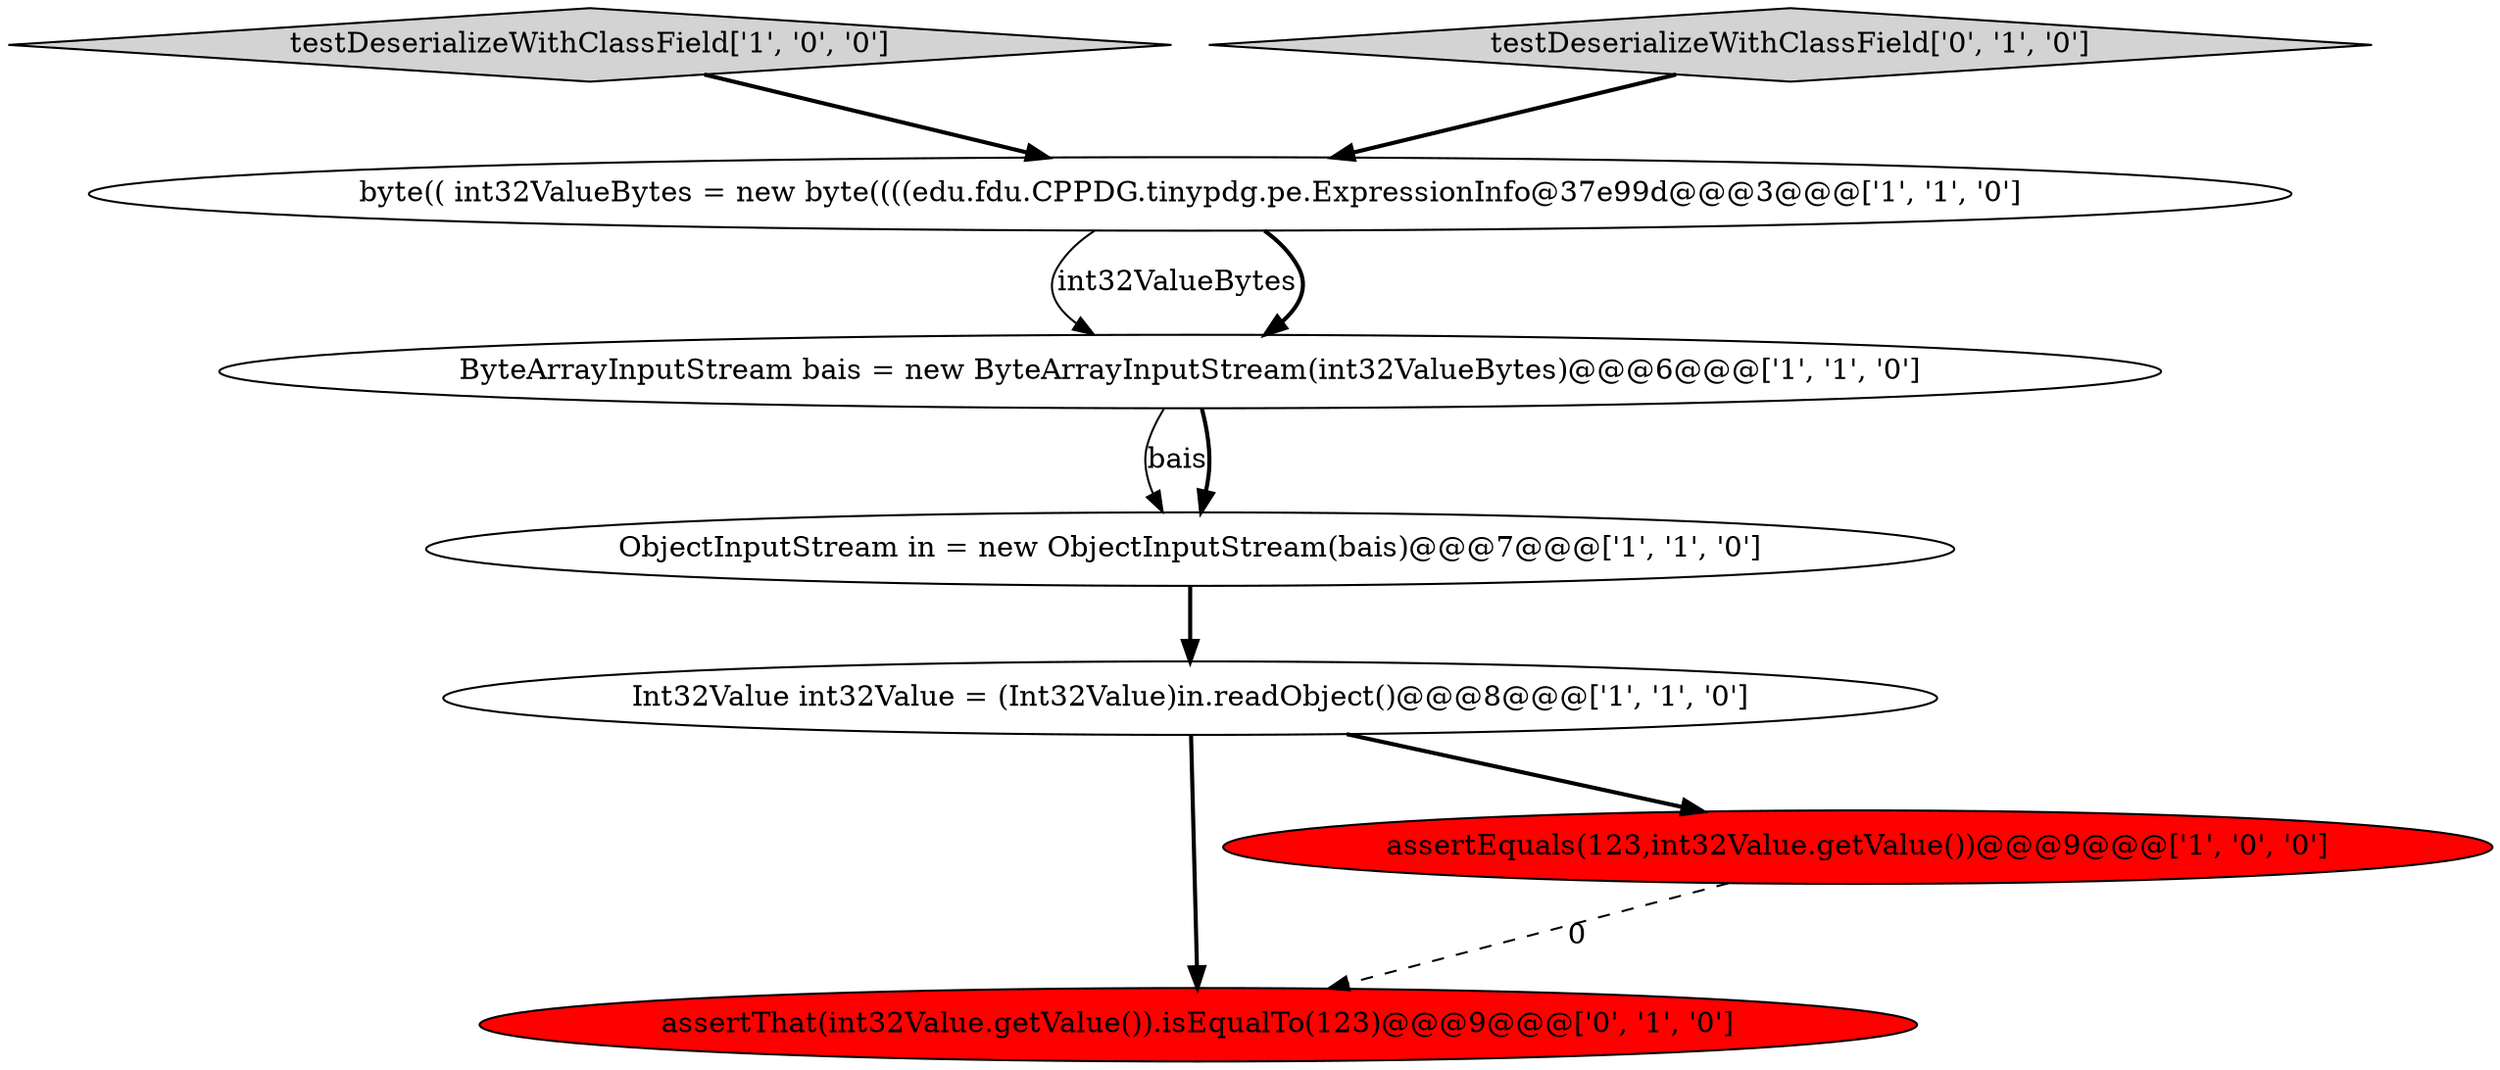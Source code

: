 digraph {
0 [style = filled, label = "Int32Value int32Value = (Int32Value)in.readObject()@@@8@@@['1', '1', '0']", fillcolor = white, shape = ellipse image = "AAA0AAABBB1BBB"];
7 [style = filled, label = "assertThat(int32Value.getValue()).isEqualTo(123)@@@9@@@['0', '1', '0']", fillcolor = red, shape = ellipse image = "AAA1AAABBB2BBB"];
5 [style = filled, label = "testDeserializeWithClassField['1', '0', '0']", fillcolor = lightgray, shape = diamond image = "AAA0AAABBB1BBB"];
6 [style = filled, label = "testDeserializeWithClassField['0', '1', '0']", fillcolor = lightgray, shape = diamond image = "AAA0AAABBB2BBB"];
4 [style = filled, label = "assertEquals(123,int32Value.getValue())@@@9@@@['1', '0', '0']", fillcolor = red, shape = ellipse image = "AAA1AAABBB1BBB"];
1 [style = filled, label = "byte(( int32ValueBytes = new byte((((edu.fdu.CPPDG.tinypdg.pe.ExpressionInfo@37e99d@@@3@@@['1', '1', '0']", fillcolor = white, shape = ellipse image = "AAA0AAABBB1BBB"];
2 [style = filled, label = "ByteArrayInputStream bais = new ByteArrayInputStream(int32ValueBytes)@@@6@@@['1', '1', '0']", fillcolor = white, shape = ellipse image = "AAA0AAABBB1BBB"];
3 [style = filled, label = "ObjectInputStream in = new ObjectInputStream(bais)@@@7@@@['1', '1', '0']", fillcolor = white, shape = ellipse image = "AAA0AAABBB1BBB"];
6->1 [style = bold, label=""];
5->1 [style = bold, label=""];
1->2 [style = solid, label="int32ValueBytes"];
1->2 [style = bold, label=""];
0->4 [style = bold, label=""];
2->3 [style = solid, label="bais"];
4->7 [style = dashed, label="0"];
3->0 [style = bold, label=""];
2->3 [style = bold, label=""];
0->7 [style = bold, label=""];
}
